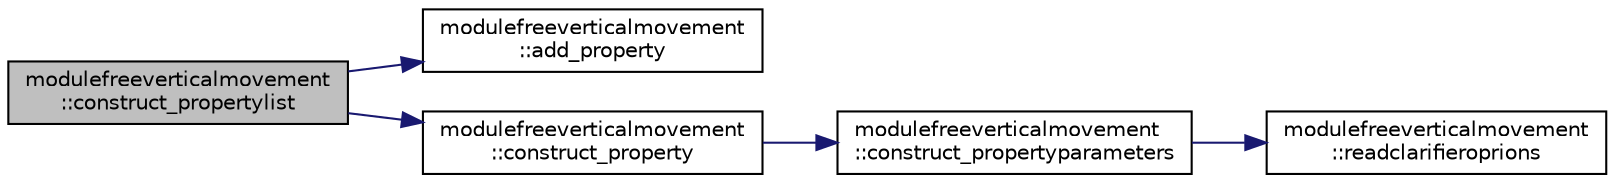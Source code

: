 digraph "modulefreeverticalmovement::construct_propertylist"
{
 // LATEX_PDF_SIZE
  edge [fontname="Helvetica",fontsize="10",labelfontname="Helvetica",labelfontsize="10"];
  node [fontname="Helvetica",fontsize="10",shape=record];
  rankdir="LR";
  Node1 [label="modulefreeverticalmovement\l::construct_propertylist",height=0.2,width=0.4,color="black", fillcolor="grey75", style="filled", fontcolor="black",tooltip=" "];
  Node1 -> Node2 [color="midnightblue",fontsize="10",style="solid",fontname="Helvetica"];
  Node2 [label="modulefreeverticalmovement\l::add_property",height=0.2,width=0.4,color="black", fillcolor="white", style="filled",URL="$namespacemodulefreeverticalmovement.html#a9138567f31f0c9e91b69d5268c3855ce",tooltip=" "];
  Node1 -> Node3 [color="midnightblue",fontsize="10",style="solid",fontname="Helvetica"];
  Node3 [label="modulefreeverticalmovement\l::construct_property",height=0.2,width=0.4,color="black", fillcolor="white", style="filled",URL="$namespacemodulefreeverticalmovement.html#af393a68b806664c9eea39ca1dec93cf9",tooltip=" "];
  Node3 -> Node4 [color="midnightblue",fontsize="10",style="solid",fontname="Helvetica"];
  Node4 [label="modulefreeverticalmovement\l::construct_propertyparameters",height=0.2,width=0.4,color="black", fillcolor="white", style="filled",URL="$namespacemodulefreeverticalmovement.html#a5899cd9d999076fff990bfecf3b374a7",tooltip=" "];
  Node4 -> Node5 [color="midnightblue",fontsize="10",style="solid",fontname="Helvetica"];
  Node5 [label="modulefreeverticalmovement\l::readclarifieroprions",height=0.2,width=0.4,color="black", fillcolor="white", style="filled",URL="$namespacemodulefreeverticalmovement.html#a2b10bad3ef2fbac72aed08e6bf29bcd6",tooltip=" "];
}
